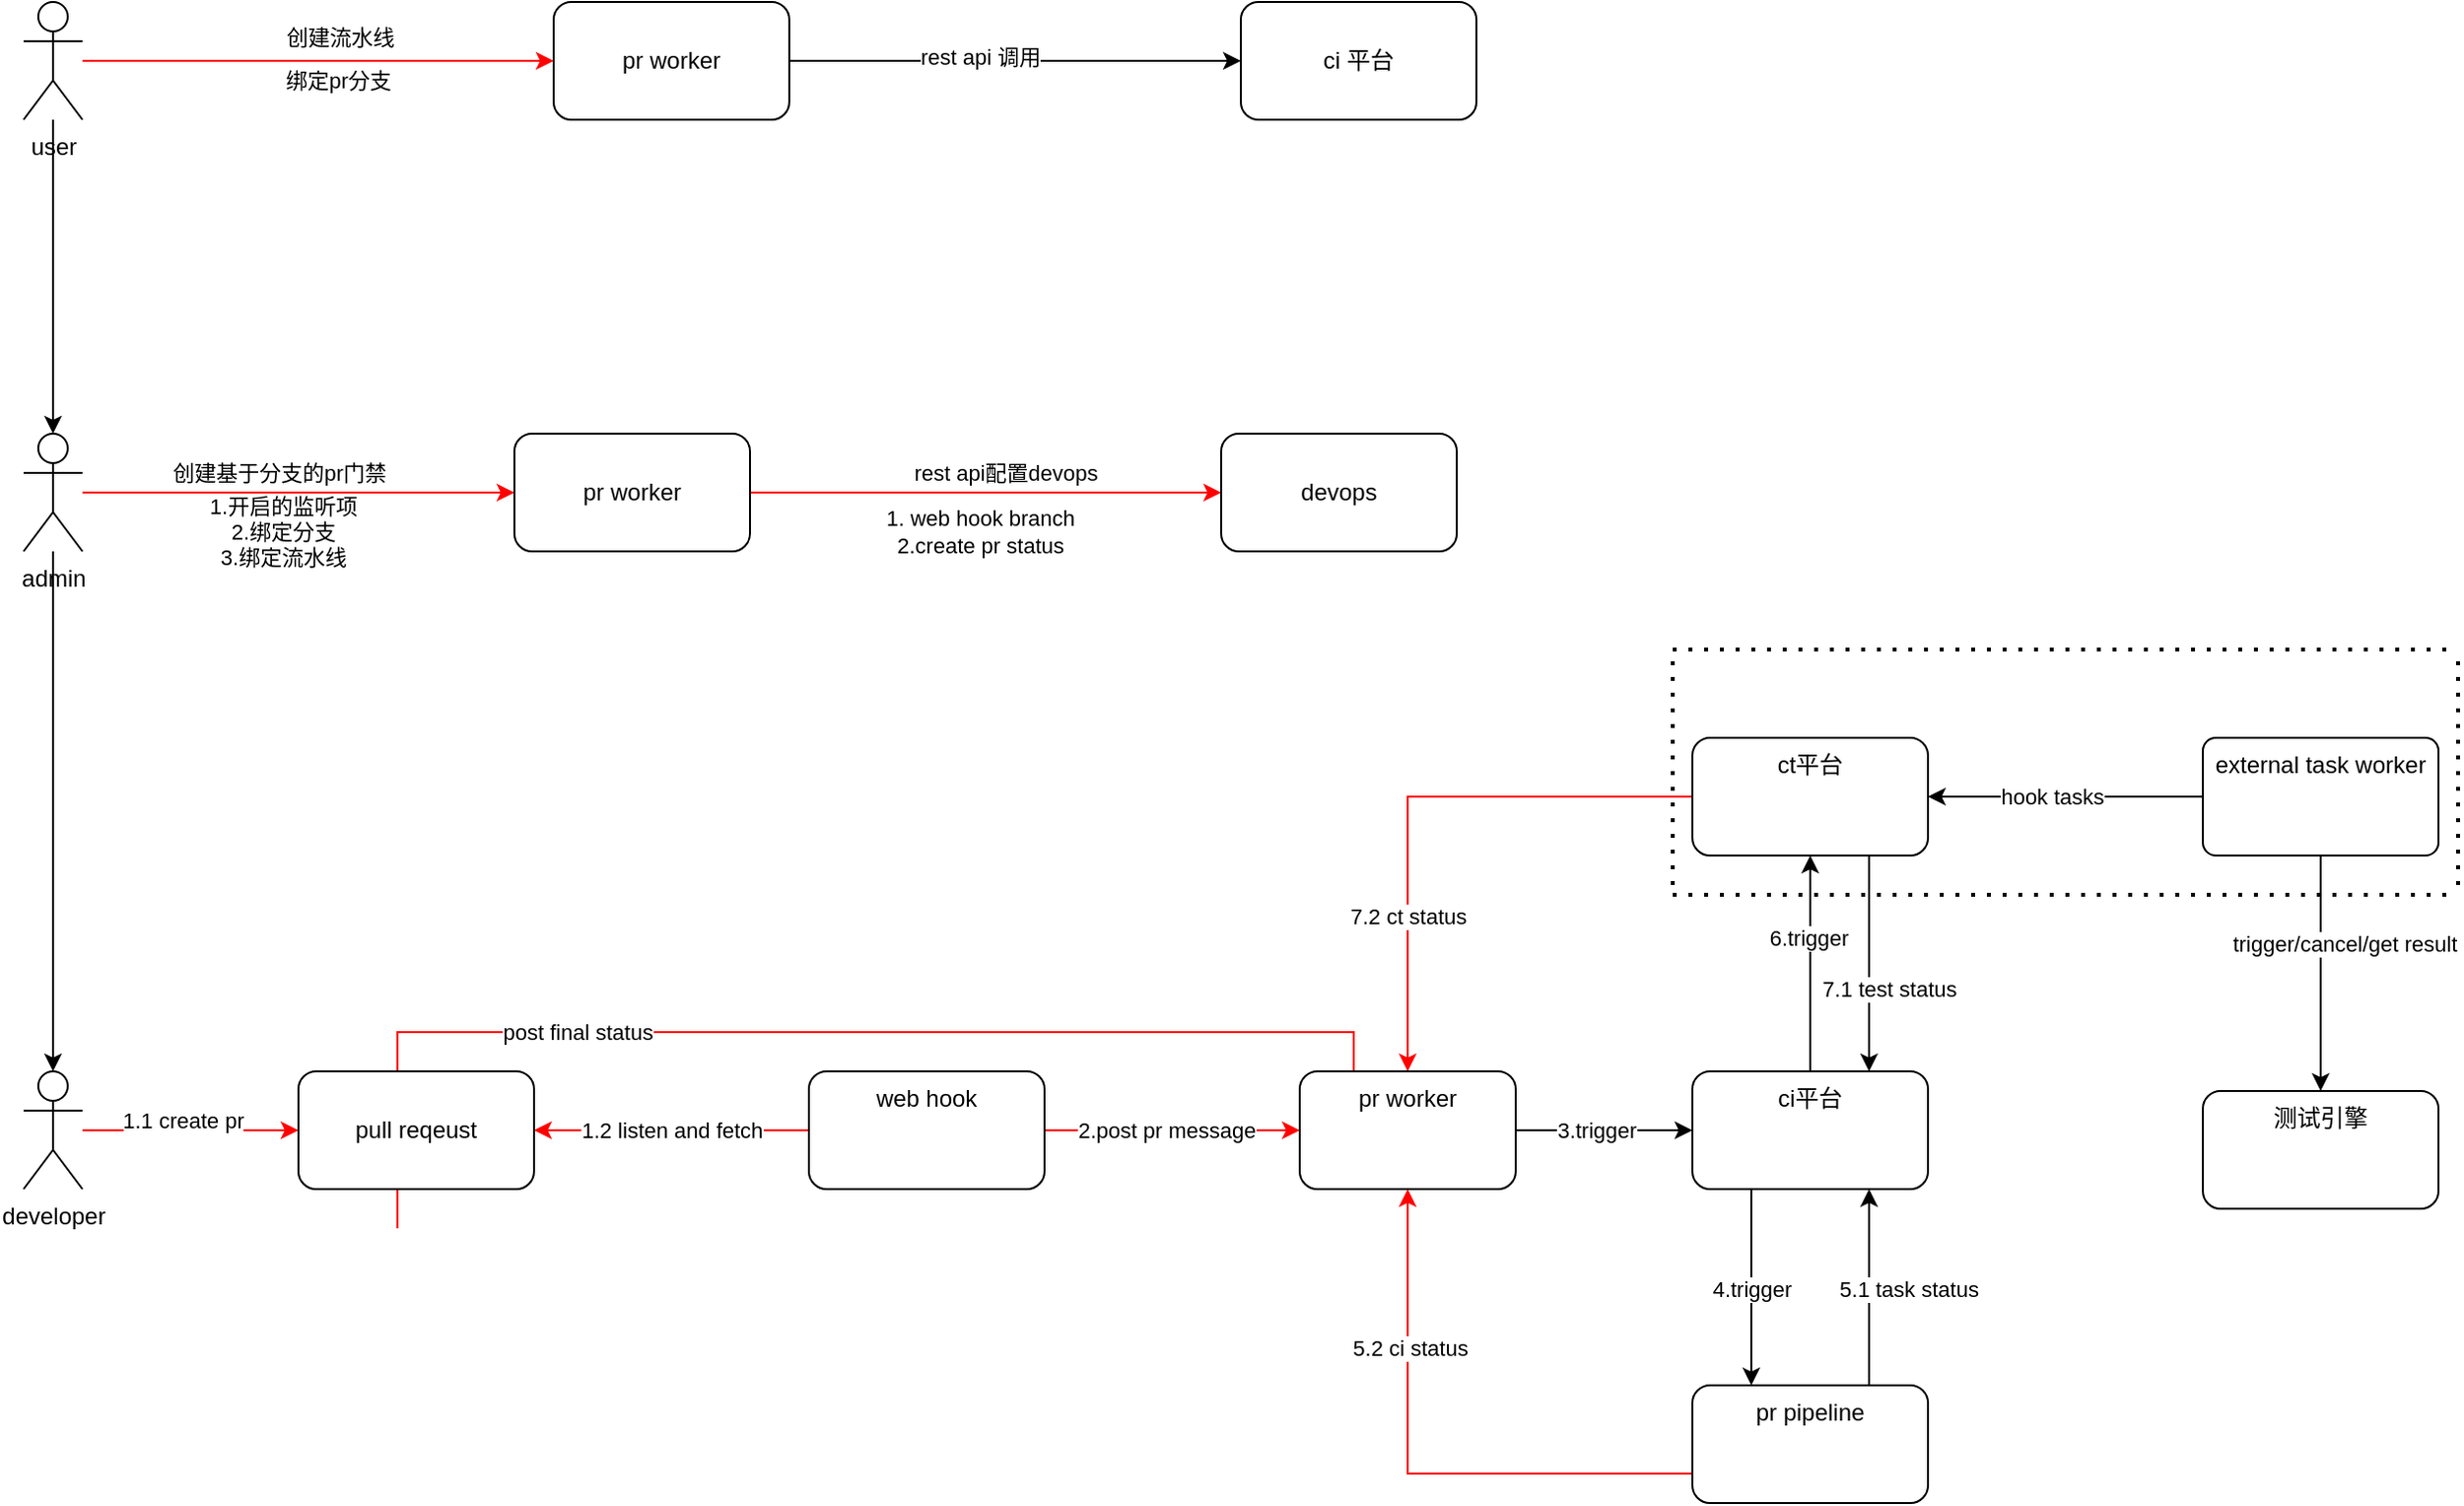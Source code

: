 <mxfile version="17.4.2" type="github">
  <diagram name="Page-1" id="13e1069c-82ec-6db2-03f1-153e76fe0fe0">
    <mxGraphModel dx="1038" dy="579" grid="1" gridSize="10" guides="1" tooltips="1" connect="1" arrows="1" fold="1" page="1" pageScale="1" pageWidth="1100" pageHeight="850" background="none" math="0" shadow="0">
      <root>
        <mxCell id="0" />
        <mxCell id="1" parent="0" />
        <mxCell id="6QIi83kYQpe0j3x5dF0--8" style="edgeStyle=orthogonalEdgeStyle;rounded=0;orthogonalLoop=1;jettySize=auto;html=1;strokeColor=#FF0000;" parent="1" source="6QIi83kYQpe0j3x5dF0--5" target="6QIi83kYQpe0j3x5dF0--9" edge="1">
          <mxGeometry relative="1" as="geometry">
            <mxPoint x="280" y="100" as="targetPoint" />
          </mxGeometry>
        </mxCell>
        <mxCell id="6QIi83kYQpe0j3x5dF0--10" value="创建流水线" style="edgeLabel;html=1;align=center;verticalAlign=middle;resizable=0;points=[];" parent="6QIi83kYQpe0j3x5dF0--8" vertex="1" connectable="0">
          <mxGeometry x="0.347" y="-4" relative="1" as="geometry">
            <mxPoint x="-31" y="-16" as="offset" />
          </mxGeometry>
        </mxCell>
        <mxCell id="6QIi83kYQpe0j3x5dF0--18" value="绑定pr分支" style="edgeLabel;html=1;align=center;verticalAlign=middle;resizable=0;points=[];" parent="6QIi83kYQpe0j3x5dF0--8" vertex="1" connectable="0">
          <mxGeometry x="0.335" y="1" relative="1" as="geometry">
            <mxPoint x="-30" y="11" as="offset" />
          </mxGeometry>
        </mxCell>
        <mxCell id="6QIi83kYQpe0j3x5dF0--57" style="edgeStyle=orthogonalEdgeStyle;rounded=0;orthogonalLoop=1;jettySize=auto;html=1;entryX=0.5;entryY=0;entryDx=0;entryDy=0;entryPerimeter=0;" parent="1" source="6QIi83kYQpe0j3x5dF0--5" target="6QIi83kYQpe0j3x5dF0--13" edge="1">
          <mxGeometry relative="1" as="geometry" />
        </mxCell>
        <mxCell id="6QIi83kYQpe0j3x5dF0--5" value="user" style="shape=umlActor;verticalLabelPosition=bottom;verticalAlign=top;html=1;outlineConnect=0;" parent="1" vertex="1">
          <mxGeometry x="90" y="70" width="30" height="60" as="geometry" />
        </mxCell>
        <mxCell id="5de4bpfBpf3CYdtr7Yc3-65" value="" style="edgeStyle=orthogonalEdgeStyle;rounded=0;orthogonalLoop=1;jettySize=auto;html=1;startArrow=none;startFill=0;endArrow=classic;endFill=1;strokeColor=#000000;" edge="1" parent="1" source="6QIi83kYQpe0j3x5dF0--9" target="5de4bpfBpf3CYdtr7Yc3-64">
          <mxGeometry relative="1" as="geometry" />
        </mxCell>
        <mxCell id="5de4bpfBpf3CYdtr7Yc3-66" value="rest api 调用" style="edgeLabel;html=1;align=center;verticalAlign=middle;resizable=0;points=[];" vertex="1" connectable="0" parent="5de4bpfBpf3CYdtr7Yc3-65">
          <mxGeometry x="-0.162" y="2" relative="1" as="geometry">
            <mxPoint as="offset" />
          </mxGeometry>
        </mxCell>
        <mxCell id="6QIi83kYQpe0j3x5dF0--9" value="pr worker" style="rounded=1;whiteSpace=wrap;html=1;" parent="1" vertex="1">
          <mxGeometry x="360" y="70" width="120" height="60" as="geometry" />
        </mxCell>
        <mxCell id="6QIi83kYQpe0j3x5dF0--11" style="edgeStyle=orthogonalEdgeStyle;rounded=0;orthogonalLoop=1;jettySize=auto;html=1;entryX=0;entryY=0.5;entryDx=0;entryDy=0;strokeColor=#FF0000;" parent="1" source="6QIi83kYQpe0j3x5dF0--13" target="6QIi83kYQpe0j3x5dF0--14" edge="1">
          <mxGeometry relative="1" as="geometry" />
        </mxCell>
        <mxCell id="6QIi83kYQpe0j3x5dF0--12" value="创建基于分支的pr门禁" style="edgeLabel;html=1;align=center;verticalAlign=middle;resizable=0;points=[];" parent="6QIi83kYQpe0j3x5dF0--11" vertex="1" connectable="0">
          <mxGeometry x="-0.249" y="-1" relative="1" as="geometry">
            <mxPoint x="17" y="-11" as="offset" />
          </mxGeometry>
        </mxCell>
        <mxCell id="6QIi83kYQpe0j3x5dF0--19" value="1.开启的监听项&lt;br&gt;2.绑定分支&lt;br&gt;3.绑定流水线" style="edgeLabel;html=1;align=center;verticalAlign=middle;resizable=0;points=[];" parent="6QIi83kYQpe0j3x5dF0--11" vertex="1" connectable="0">
          <mxGeometry x="0.68" y="3" relative="1" as="geometry">
            <mxPoint x="-83" y="23" as="offset" />
          </mxGeometry>
        </mxCell>
        <mxCell id="6QIi83kYQpe0j3x5dF0--58" style="edgeStyle=orthogonalEdgeStyle;rounded=0;orthogonalLoop=1;jettySize=auto;html=1;" parent="1" source="6QIi83kYQpe0j3x5dF0--13" target="6QIi83kYQpe0j3x5dF0--20" edge="1">
          <mxGeometry relative="1" as="geometry" />
        </mxCell>
        <mxCell id="6QIi83kYQpe0j3x5dF0--13" value="admin" style="shape=umlActor;verticalLabelPosition=bottom;verticalAlign=top;html=1;outlineConnect=0;" parent="1" vertex="1">
          <mxGeometry x="90" y="290" width="30" height="60" as="geometry" />
        </mxCell>
        <mxCell id="6QIi83kYQpe0j3x5dF0--31" value="" style="edgeStyle=orthogonalEdgeStyle;rounded=0;orthogonalLoop=1;jettySize=auto;html=1;strokeColor=#FF0000;" parent="1" source="6QIi83kYQpe0j3x5dF0--14" target="6QIi83kYQpe0j3x5dF0--30" edge="1">
          <mxGeometry relative="1" as="geometry" />
        </mxCell>
        <mxCell id="6QIi83kYQpe0j3x5dF0--32" value="rest api配置devops" style="edgeLabel;html=1;align=center;verticalAlign=middle;resizable=0;points=[];" parent="6QIi83kYQpe0j3x5dF0--31" vertex="1" connectable="0">
          <mxGeometry x="0.251" y="-2" relative="1" as="geometry">
            <mxPoint x="-20" y="-12" as="offset" />
          </mxGeometry>
        </mxCell>
        <mxCell id="6QIi83kYQpe0j3x5dF0--54" value="1. web hook branch&lt;br&gt;2.create pr status" style="edgeLabel;html=1;align=center;verticalAlign=middle;resizable=0;points=[];" parent="6QIi83kYQpe0j3x5dF0--31" vertex="1" connectable="0">
          <mxGeometry x="-0.129" y="-4" relative="1" as="geometry">
            <mxPoint x="12" y="16" as="offset" />
          </mxGeometry>
        </mxCell>
        <mxCell id="6QIi83kYQpe0j3x5dF0--14" value="pr worker" style="rounded=1;whiteSpace=wrap;html=1;" parent="1" vertex="1">
          <mxGeometry x="340" y="290" width="120" height="60" as="geometry" />
        </mxCell>
        <mxCell id="6QIi83kYQpe0j3x5dF0--24" value="" style="edgeStyle=orthogonalEdgeStyle;rounded=0;orthogonalLoop=1;jettySize=auto;html=1;strokeColor=#FF0000;entryX=0;entryY=0.5;entryDx=0;entryDy=0;" parent="1" source="6QIi83kYQpe0j3x5dF0--20" target="5de4bpfBpf3CYdtr7Yc3-90" edge="1">
          <mxGeometry relative="1" as="geometry" />
        </mxCell>
        <mxCell id="6QIi83kYQpe0j3x5dF0--25" value="1.1 create pr" style="edgeLabel;html=1;align=center;verticalAlign=middle;resizable=0;points=[];" parent="6QIi83kYQpe0j3x5dF0--24" vertex="1" connectable="0">
          <mxGeometry x="-0.249" y="2" relative="1" as="geometry">
            <mxPoint x="9" y="-3" as="offset" />
          </mxGeometry>
        </mxCell>
        <mxCell id="6QIi83kYQpe0j3x5dF0--20" value="developer" style="shape=umlActor;verticalLabelPosition=bottom;verticalAlign=top;html=1;outlineConnect=0;" parent="1" vertex="1">
          <mxGeometry x="90" y="615" width="30" height="60" as="geometry" />
        </mxCell>
        <mxCell id="5de4bpfBpf3CYdtr7Yc3-53" style="edgeStyle=orthogonalEdgeStyle;rounded=0;orthogonalLoop=1;jettySize=auto;html=1;startArrow=none;startFill=0;endArrow=classic;endFill=1;strokeColor=#FF0000;" edge="1" parent="1" source="6QIi83kYQpe0j3x5dF0--23" target="6QIi83kYQpe0j3x5dF0--44">
          <mxGeometry relative="1" as="geometry" />
        </mxCell>
        <mxCell id="5de4bpfBpf3CYdtr7Yc3-54" value="2.post pr message" style="edgeLabel;html=1;align=center;verticalAlign=middle;resizable=0;points=[];" vertex="1" connectable="0" parent="5de4bpfBpf3CYdtr7Yc3-53">
          <mxGeometry x="0.138" y="-1" relative="1" as="geometry">
            <mxPoint x="-12" y="-1" as="offset" />
          </mxGeometry>
        </mxCell>
        <mxCell id="5de4bpfBpf3CYdtr7Yc3-92" style="edgeStyle=orthogonalEdgeStyle;rounded=0;orthogonalLoop=1;jettySize=auto;html=1;entryX=1;entryY=0.5;entryDx=0;entryDy=0;startArrow=none;startFill=0;endArrow=classic;endFill=1;strokeColor=#FF0000;" edge="1" parent="1" source="6QIi83kYQpe0j3x5dF0--23" target="5de4bpfBpf3CYdtr7Yc3-90">
          <mxGeometry relative="1" as="geometry" />
        </mxCell>
        <mxCell id="5de4bpfBpf3CYdtr7Yc3-93" value="1.2 listen and fetch" style="edgeLabel;html=1;align=center;verticalAlign=middle;resizable=0;points=[];" vertex="1" connectable="0" parent="5de4bpfBpf3CYdtr7Yc3-92">
          <mxGeometry x="-0.196" y="1" relative="1" as="geometry">
            <mxPoint x="-14" y="-1" as="offset" />
          </mxGeometry>
        </mxCell>
        <mxCell id="6QIi83kYQpe0j3x5dF0--23" value="web hook" style="rounded=1;whiteSpace=wrap;html=1;verticalAlign=top;" parent="1" vertex="1">
          <mxGeometry x="490" y="615" width="120" height="60" as="geometry" />
        </mxCell>
        <mxCell id="5de4bpfBpf3CYdtr7Yc3-48" style="edgeStyle=orthogonalEdgeStyle;rounded=0;orthogonalLoop=1;jettySize=auto;html=1;exitX=0.5;exitY=0;exitDx=0;exitDy=0;startArrow=none;startFill=0;endArrow=classic;endFill=1;" edge="1" parent="1" source="6QIi83kYQpe0j3x5dF0--26" target="6QIi83kYQpe0j3x5dF0--40">
          <mxGeometry relative="1" as="geometry" />
        </mxCell>
        <mxCell id="5de4bpfBpf3CYdtr7Yc3-58" value="6.trigger" style="edgeLabel;html=1;align=center;verticalAlign=middle;resizable=0;points=[];" vertex="1" connectable="0" parent="5de4bpfBpf3CYdtr7Yc3-48">
          <mxGeometry x="0.247" y="1" relative="1" as="geometry">
            <mxPoint as="offset" />
          </mxGeometry>
        </mxCell>
        <mxCell id="5de4bpfBpf3CYdtr7Yc3-88" style="edgeStyle=orthogonalEdgeStyle;rounded=0;orthogonalLoop=1;jettySize=auto;html=1;exitX=0.25;exitY=1;exitDx=0;exitDy=0;entryX=0.25;entryY=0;entryDx=0;entryDy=0;startArrow=none;startFill=0;endArrow=classic;endFill=1;strokeColor=#000000;" edge="1" parent="1" source="6QIi83kYQpe0j3x5dF0--26" target="5de4bpfBpf3CYdtr7Yc3-13">
          <mxGeometry relative="1" as="geometry" />
        </mxCell>
        <mxCell id="5de4bpfBpf3CYdtr7Yc3-89" value="4.trigger" style="edgeLabel;html=1;align=center;verticalAlign=middle;resizable=0;points=[];" vertex="1" connectable="0" parent="5de4bpfBpf3CYdtr7Yc3-88">
          <mxGeometry x="-0.312" y="-2" relative="1" as="geometry">
            <mxPoint x="2" y="16" as="offset" />
          </mxGeometry>
        </mxCell>
        <mxCell id="6QIi83kYQpe0j3x5dF0--26" value="ci平台" style="whiteSpace=wrap;html=1;verticalAlign=top;rounded=1;" parent="1" vertex="1">
          <mxGeometry x="940" y="615" width="120" height="60" as="geometry" />
        </mxCell>
        <mxCell id="6QIi83kYQpe0j3x5dF0--30" value="devops" style="whiteSpace=wrap;html=1;rounded=1;" parent="1" vertex="1">
          <mxGeometry x="700" y="290" width="120" height="60" as="geometry" />
        </mxCell>
        <mxCell id="5de4bpfBpf3CYdtr7Yc3-51" style="edgeStyle=orthogonalEdgeStyle;rounded=0;orthogonalLoop=1;jettySize=auto;html=1;exitX=0.75;exitY=1;exitDx=0;exitDy=0;entryX=0.75;entryY=0;entryDx=0;entryDy=0;startArrow=none;startFill=0;endArrow=classic;endFill=1;" edge="1" parent="1" source="6QIi83kYQpe0j3x5dF0--40" target="6QIi83kYQpe0j3x5dF0--26">
          <mxGeometry relative="1" as="geometry" />
        </mxCell>
        <mxCell id="5de4bpfBpf3CYdtr7Yc3-59" value="7.1 test status" style="edgeLabel;html=1;align=center;verticalAlign=middle;resizable=0;points=[];" vertex="1" connectable="0" parent="5de4bpfBpf3CYdtr7Yc3-51">
          <mxGeometry x="0.226" y="1" relative="1" as="geometry">
            <mxPoint x="9" as="offset" />
          </mxGeometry>
        </mxCell>
        <mxCell id="5de4bpfBpf3CYdtr7Yc3-52" style="edgeStyle=orthogonalEdgeStyle;rounded=0;orthogonalLoop=1;jettySize=auto;html=1;entryX=0.5;entryY=0;entryDx=0;entryDy=0;startArrow=none;startFill=0;endArrow=classic;endFill=1;strokeColor=#FF0000;" edge="1" parent="1" source="6QIi83kYQpe0j3x5dF0--40" target="6QIi83kYQpe0j3x5dF0--44">
          <mxGeometry relative="1" as="geometry" />
        </mxCell>
        <mxCell id="5de4bpfBpf3CYdtr7Yc3-61" value="7.2 ct status" style="edgeLabel;html=1;align=center;verticalAlign=middle;resizable=0;points=[];" vertex="1" connectable="0" parent="5de4bpfBpf3CYdtr7Yc3-52">
          <mxGeometry x="0.364" relative="1" as="geometry">
            <mxPoint y="11" as="offset" />
          </mxGeometry>
        </mxCell>
        <mxCell id="6QIi83kYQpe0j3x5dF0--40" value="ct平台" style="whiteSpace=wrap;html=1;verticalAlign=top;rounded=1;" parent="1" vertex="1">
          <mxGeometry x="940" y="445" width="120" height="60" as="geometry" />
        </mxCell>
        <mxCell id="5de4bpfBpf3CYdtr7Yc3-46" style="edgeStyle=orthogonalEdgeStyle;rounded=0;orthogonalLoop=1;jettySize=auto;html=1;entryX=0;entryY=0.5;entryDx=0;entryDy=0;startArrow=none;startFill=0;endArrow=classic;endFill=1;strokeColor=#000000;" edge="1" parent="1" source="6QIi83kYQpe0j3x5dF0--44" target="6QIi83kYQpe0j3x5dF0--26">
          <mxGeometry relative="1" as="geometry" />
        </mxCell>
        <mxCell id="5de4bpfBpf3CYdtr7Yc3-55" value="3.trigger" style="edgeLabel;html=1;align=center;verticalAlign=middle;resizable=0;points=[];" vertex="1" connectable="0" parent="5de4bpfBpf3CYdtr7Yc3-46">
          <mxGeometry x="0.276" relative="1" as="geometry">
            <mxPoint x="-17" as="offset" />
          </mxGeometry>
        </mxCell>
        <mxCell id="5de4bpfBpf3CYdtr7Yc3-95" style="edgeStyle=orthogonalEdgeStyle;rounded=0;orthogonalLoop=1;jettySize=auto;html=1;exitX=0.25;exitY=0;exitDx=0;exitDy=0;entryX=0.42;entryY=-0.013;entryDx=0;entryDy=0;entryPerimeter=0;startArrow=none;startFill=0;endArrow=classic;endFill=1;strokeColor=#FF0000;" edge="1" parent="1" source="6QIi83kYQpe0j3x5dF0--44" target="5de4bpfBpf3CYdtr7Yc3-90">
          <mxGeometry relative="1" as="geometry" />
        </mxCell>
        <mxCell id="5de4bpfBpf3CYdtr7Yc3-96" value="post final status" style="edgeLabel;html=1;align=center;verticalAlign=middle;resizable=0;points=[];" vertex="1" connectable="0" parent="5de4bpfBpf3CYdtr7Yc3-95">
          <mxGeometry x="0.208" relative="1" as="geometry">
            <mxPoint as="offset" />
          </mxGeometry>
        </mxCell>
        <mxCell id="6QIi83kYQpe0j3x5dF0--44" value="pr worker" style="whiteSpace=wrap;html=1;verticalAlign=top;rounded=1;" parent="1" vertex="1">
          <mxGeometry x="740" y="615" width="110" height="60" as="geometry" />
        </mxCell>
        <mxCell id="5de4bpfBpf3CYdtr7Yc3-49" style="edgeStyle=orthogonalEdgeStyle;rounded=0;orthogonalLoop=1;jettySize=auto;html=1;entryX=0.5;entryY=1;entryDx=0;entryDy=0;startArrow=none;startFill=0;endArrow=classic;endFill=1;strokeColor=#FF0000;exitX=0;exitY=0.75;exitDx=0;exitDy=0;" edge="1" parent="1" source="5de4bpfBpf3CYdtr7Yc3-13" target="6QIi83kYQpe0j3x5dF0--44">
          <mxGeometry relative="1" as="geometry" />
        </mxCell>
        <mxCell id="5de4bpfBpf3CYdtr7Yc3-60" value="5.2 ci status" style="edgeLabel;html=1;align=center;verticalAlign=middle;resizable=0;points=[];" vertex="1" connectable="0" parent="5de4bpfBpf3CYdtr7Yc3-49">
          <mxGeometry x="0.444" y="-1" relative="1" as="geometry">
            <mxPoint as="offset" />
          </mxGeometry>
        </mxCell>
        <mxCell id="5de4bpfBpf3CYdtr7Yc3-50" style="edgeStyle=orthogonalEdgeStyle;rounded=0;orthogonalLoop=1;jettySize=auto;html=1;exitX=0.75;exitY=0;exitDx=0;exitDy=0;entryX=0.75;entryY=1;entryDx=0;entryDy=0;startArrow=none;startFill=0;endArrow=classic;endFill=1;" edge="1" parent="1" source="5de4bpfBpf3CYdtr7Yc3-13" target="6QIi83kYQpe0j3x5dF0--26">
          <mxGeometry relative="1" as="geometry" />
        </mxCell>
        <mxCell id="5de4bpfBpf3CYdtr7Yc3-57" value="5.1 task status" style="edgeLabel;html=1;align=center;verticalAlign=middle;resizable=0;points=[];" vertex="1" connectable="0" parent="5de4bpfBpf3CYdtr7Yc3-50">
          <mxGeometry x="0.292" y="-1" relative="1" as="geometry">
            <mxPoint x="19" y="15" as="offset" />
          </mxGeometry>
        </mxCell>
        <mxCell id="5de4bpfBpf3CYdtr7Yc3-13" value="pr pipeline" style="whiteSpace=wrap;html=1;verticalAlign=top;rounded=1;" vertex="1" parent="1">
          <mxGeometry x="940" y="775" width="120" height="60" as="geometry" />
        </mxCell>
        <mxCell id="5de4bpfBpf3CYdtr7Yc3-64" value="ci 平台" style="whiteSpace=wrap;html=1;rounded=1;" vertex="1" parent="1">
          <mxGeometry x="710" y="70" width="120" height="60" as="geometry" />
        </mxCell>
        <mxCell id="5de4bpfBpf3CYdtr7Yc3-67" value="测试引擎" style="whiteSpace=wrap;html=1;verticalAlign=top;rounded=1;" vertex="1" parent="1">
          <mxGeometry x="1200" y="625" width="120" height="60" as="geometry" />
        </mxCell>
        <mxCell id="5de4bpfBpf3CYdtr7Yc3-77" style="edgeStyle=orthogonalEdgeStyle;rounded=0;orthogonalLoop=1;jettySize=auto;html=1;entryX=0.5;entryY=0;entryDx=0;entryDy=0;startArrow=none;startFill=0;endArrow=classic;endFill=1;strokeColor=#000000;" edge="1" parent="1" source="5de4bpfBpf3CYdtr7Yc3-74" target="5de4bpfBpf3CYdtr7Yc3-67">
          <mxGeometry relative="1" as="geometry" />
        </mxCell>
        <mxCell id="5de4bpfBpf3CYdtr7Yc3-81" value="trigger/cancel/get result" style="edgeLabel;html=1;align=center;verticalAlign=middle;resizable=0;points=[];" vertex="1" connectable="0" parent="5de4bpfBpf3CYdtr7Yc3-77">
          <mxGeometry x="-0.25" relative="1" as="geometry">
            <mxPoint x="12" as="offset" />
          </mxGeometry>
        </mxCell>
        <mxCell id="5de4bpfBpf3CYdtr7Yc3-79" style="edgeStyle=orthogonalEdgeStyle;rounded=0;orthogonalLoop=1;jettySize=auto;html=1;entryX=1;entryY=0.5;entryDx=0;entryDy=0;startArrow=none;startFill=0;endArrow=classic;endFill=1;strokeColor=#000000;" edge="1" parent="1" source="5de4bpfBpf3CYdtr7Yc3-74" target="6QIi83kYQpe0j3x5dF0--40">
          <mxGeometry relative="1" as="geometry" />
        </mxCell>
        <mxCell id="5de4bpfBpf3CYdtr7Yc3-80" value="hook tasks" style="edgeLabel;html=1;align=center;verticalAlign=middle;resizable=0;points=[];" vertex="1" connectable="0" parent="5de4bpfBpf3CYdtr7Yc3-79">
          <mxGeometry x="0.25" relative="1" as="geometry">
            <mxPoint x="10" as="offset" />
          </mxGeometry>
        </mxCell>
        <mxCell id="5de4bpfBpf3CYdtr7Yc3-74" value="external task worker" style="whiteSpace=wrap;html=1;verticalAlign=top;rounded=1;arcSize=11;" vertex="1" parent="1">
          <mxGeometry x="1200" y="445" width="120" height="60" as="geometry" />
        </mxCell>
        <mxCell id="5de4bpfBpf3CYdtr7Yc3-82" value="" style="endArrow=none;dashed=1;html=1;dashPattern=1 3;strokeWidth=2;rounded=0;" edge="1" parent="1">
          <mxGeometry width="50" height="50" relative="1" as="geometry">
            <mxPoint x="930" y="400" as="sourcePoint" />
            <mxPoint x="1330" y="400" as="targetPoint" />
          </mxGeometry>
        </mxCell>
        <mxCell id="5de4bpfBpf3CYdtr7Yc3-83" value="" style="endArrow=none;dashed=1;html=1;dashPattern=1 3;strokeWidth=2;rounded=0;" edge="1" parent="1">
          <mxGeometry width="50" height="50" relative="1" as="geometry">
            <mxPoint x="930" y="520" as="sourcePoint" />
            <mxPoint x="930" y="400" as="targetPoint" />
          </mxGeometry>
        </mxCell>
        <mxCell id="5de4bpfBpf3CYdtr7Yc3-84" value="" style="endArrow=none;dashed=1;html=1;dashPattern=1 3;strokeWidth=2;rounded=0;" edge="1" parent="1">
          <mxGeometry width="50" height="50" relative="1" as="geometry">
            <mxPoint x="930" y="525" as="sourcePoint" />
            <mxPoint x="1330" y="525" as="targetPoint" />
          </mxGeometry>
        </mxCell>
        <mxCell id="5de4bpfBpf3CYdtr7Yc3-85" value="" style="endArrow=none;dashed=1;html=1;dashPattern=1 3;strokeWidth=2;rounded=0;" edge="1" parent="1">
          <mxGeometry width="50" height="50" relative="1" as="geometry">
            <mxPoint x="1330" y="520" as="sourcePoint" />
            <mxPoint x="1330" y="400" as="targetPoint" />
          </mxGeometry>
        </mxCell>
        <mxCell id="5de4bpfBpf3CYdtr7Yc3-90" value="pull reqeust" style="rounded=1;whiteSpace=wrap;html=1;" vertex="1" parent="1">
          <mxGeometry x="230" y="615" width="120" height="60" as="geometry" />
        </mxCell>
      </root>
    </mxGraphModel>
  </diagram>
</mxfile>
